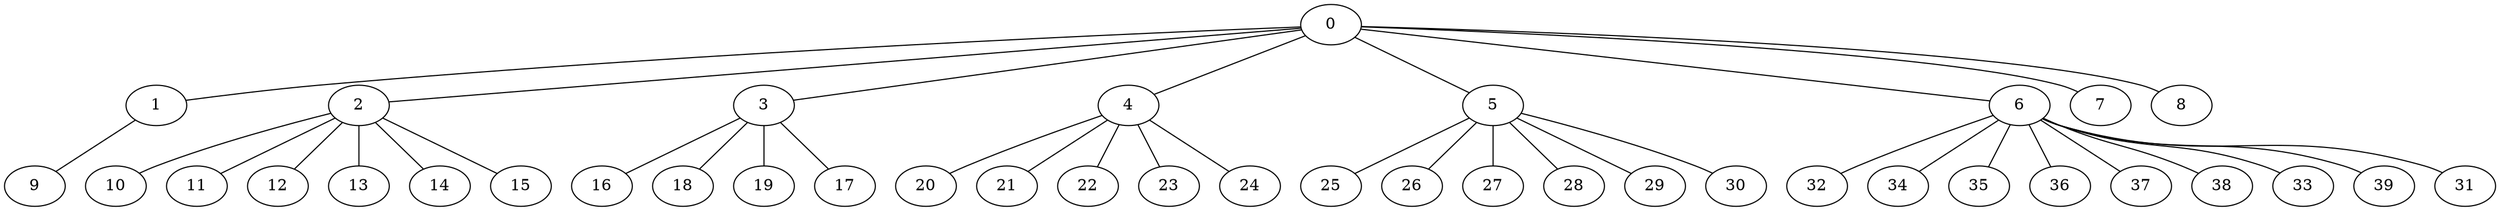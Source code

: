 
graph graphname {
    0 -- 1
0 -- 2
0 -- 3
0 -- 4
0 -- 5
0 -- 6
0 -- 7
0 -- 8
1 -- 9
2 -- 10
2 -- 11
2 -- 12
2 -- 13
2 -- 14
2 -- 15
3 -- 16
3 -- 18
3 -- 19
3 -- 17
4 -- 20
4 -- 21
4 -- 22
4 -- 23
4 -- 24
5 -- 25
5 -- 26
5 -- 27
5 -- 28
5 -- 29
5 -- 30
6 -- 32
6 -- 34
6 -- 35
6 -- 36
6 -- 37
6 -- 38
6 -- 33
6 -- 39
6 -- 31

}

